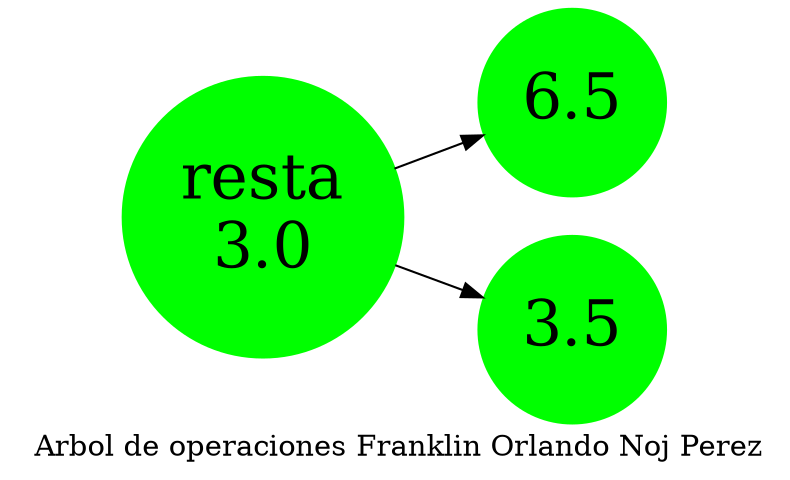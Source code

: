 digraph G {
                    label=" Arbol de operaciones Franklin Orlando Noj Perez"
                    rankdir="LR"
                    node[style=filled, color=" green", fontcolor=" black", shape=circle, fontsize=30,fontweight="bold"]nodo00[label="resta\n3.0"];
nodo01_left[label="6.5"];
nodo00 -> nodo01_left;
nodo01_right[label="3.5"];
nodo00 -> nodo01_right;

}